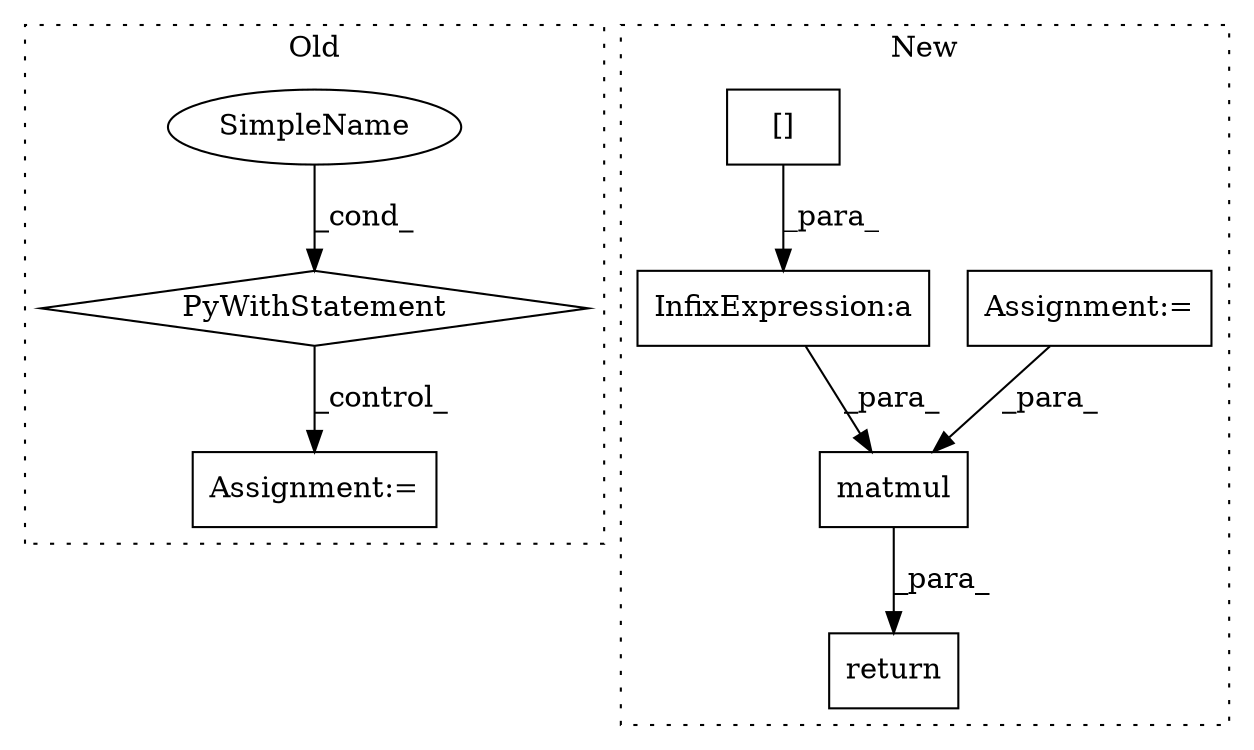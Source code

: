 digraph G {
subgraph cluster0 {
1 [label="PyWithStatement" a="104" s="15032,15073" l="10,2" shape="diamond"];
3 [label="Assignment:=" a="7" s="15232" l="1" shape="box"];
4 [label="SimpleName" a="42" s="" l="" shape="ellipse"];
label = "Old";
style="dotted";
}
subgraph cluster1 {
2 [label="matmul" a="32" s="17208,17354" l="7,1" shape="box"];
5 [label="Assignment:=" a="7" s="17091" l="1" shape="box"];
6 [label="InfixExpression:a" a="27" s="17273" l="3" shape="box"];
7 [label="[]" a="2" s="17276,17351" l="13,2" shape="box"];
8 [label="return" a="41" s="17190" l="7" shape="box"];
label = "New";
style="dotted";
}
1 -> 3 [label="_control_"];
2 -> 8 [label="_para_"];
4 -> 1 [label="_cond_"];
5 -> 2 [label="_para_"];
6 -> 2 [label="_para_"];
7 -> 6 [label="_para_"];
}